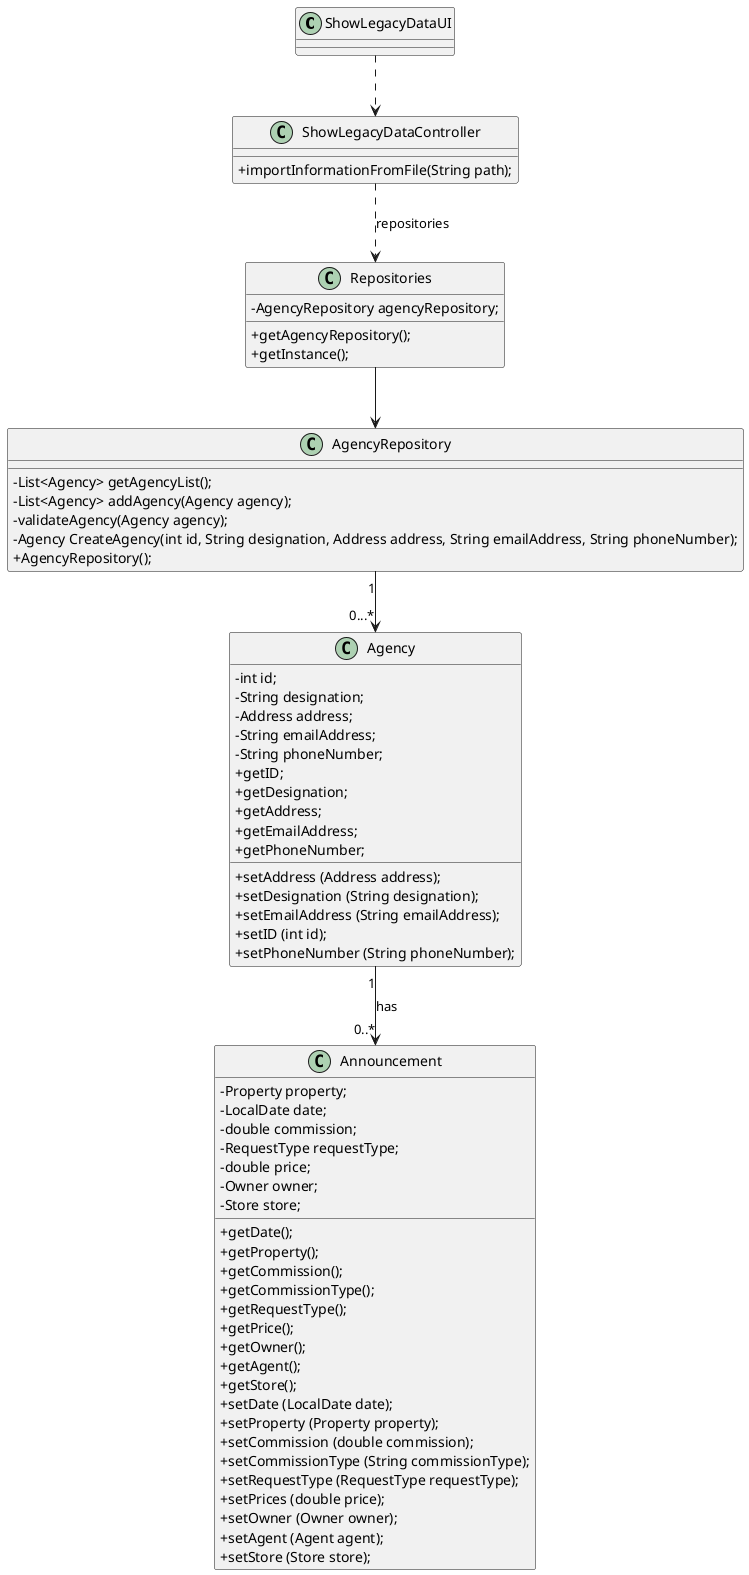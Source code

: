 @startuml
'skinparam monochrome true
skinparam packageStyle rectangle
skinparam shadowing false
skinparam linetype polyline
'skinparam linetype orto

skinparam classAttributeIconSize 0

'left to right direction

class ShowLegacyDataUI{
}

class ShowLegacyDataController{
+importInformationFromFile(String path);
}

class AgencyRepository{
-List<Agency> getAgencyList();
-List<Agency> addAgency(Agency agency);
-validateAgency(Agency agency);
-Agency CreateAgency(int id, String designation, Address address, String emailAddress, String phoneNumber);
+AgencyRepository();
}

class Repositories{
-AgencyRepository agencyRepository;
+getAgencyRepository();
+getInstance();
}


class Announcement{
   -Property property;
   -LocalDate date;
   -double commission;
   -RequestType requestType;
   -double price;
   -Owner owner;
   -Store store;
   +getDate();
   +getProperty();
   +getCommission();
   +getCommissionType();
   +getRequestType();
   +getPrice();
   +getOwner();
   +getAgent();
   +getStore();
   +setDate (LocalDate date);
   +setProperty (Property property);
   +setCommission (double commission);
   +setCommissionType (String commissionType);
   +setRequestType (RequestType requestType);
   +setPrices (double price);
   +setOwner (Owner owner);
   +setAgent (Agent agent);
   +setStore (Store store);
}

class Agency{
   -int id;
   -String designation;
   -Address address;
   -String emailAddress;
   -String phoneNumber;
    +getID;
    +getDesignation;
    +getAddress;
    +getEmailAddress;
    +getPhoneNumber;
    +setAddress (Address address);
    +setDesignation (String designation);
    +setEmailAddress (String emailAddress);
    +setID (int id);
    +setPhoneNumber (String phoneNumber);
}

ShowLegacyDataUI ..> ShowLegacyDataController
ShowLegacyDataController ..> Repositories : repositories
Repositories --> AgencyRepository
AgencyRepository "1" --> "0...*" Agency
Agency "1" --> "0..*" Announcement : has


@enduml